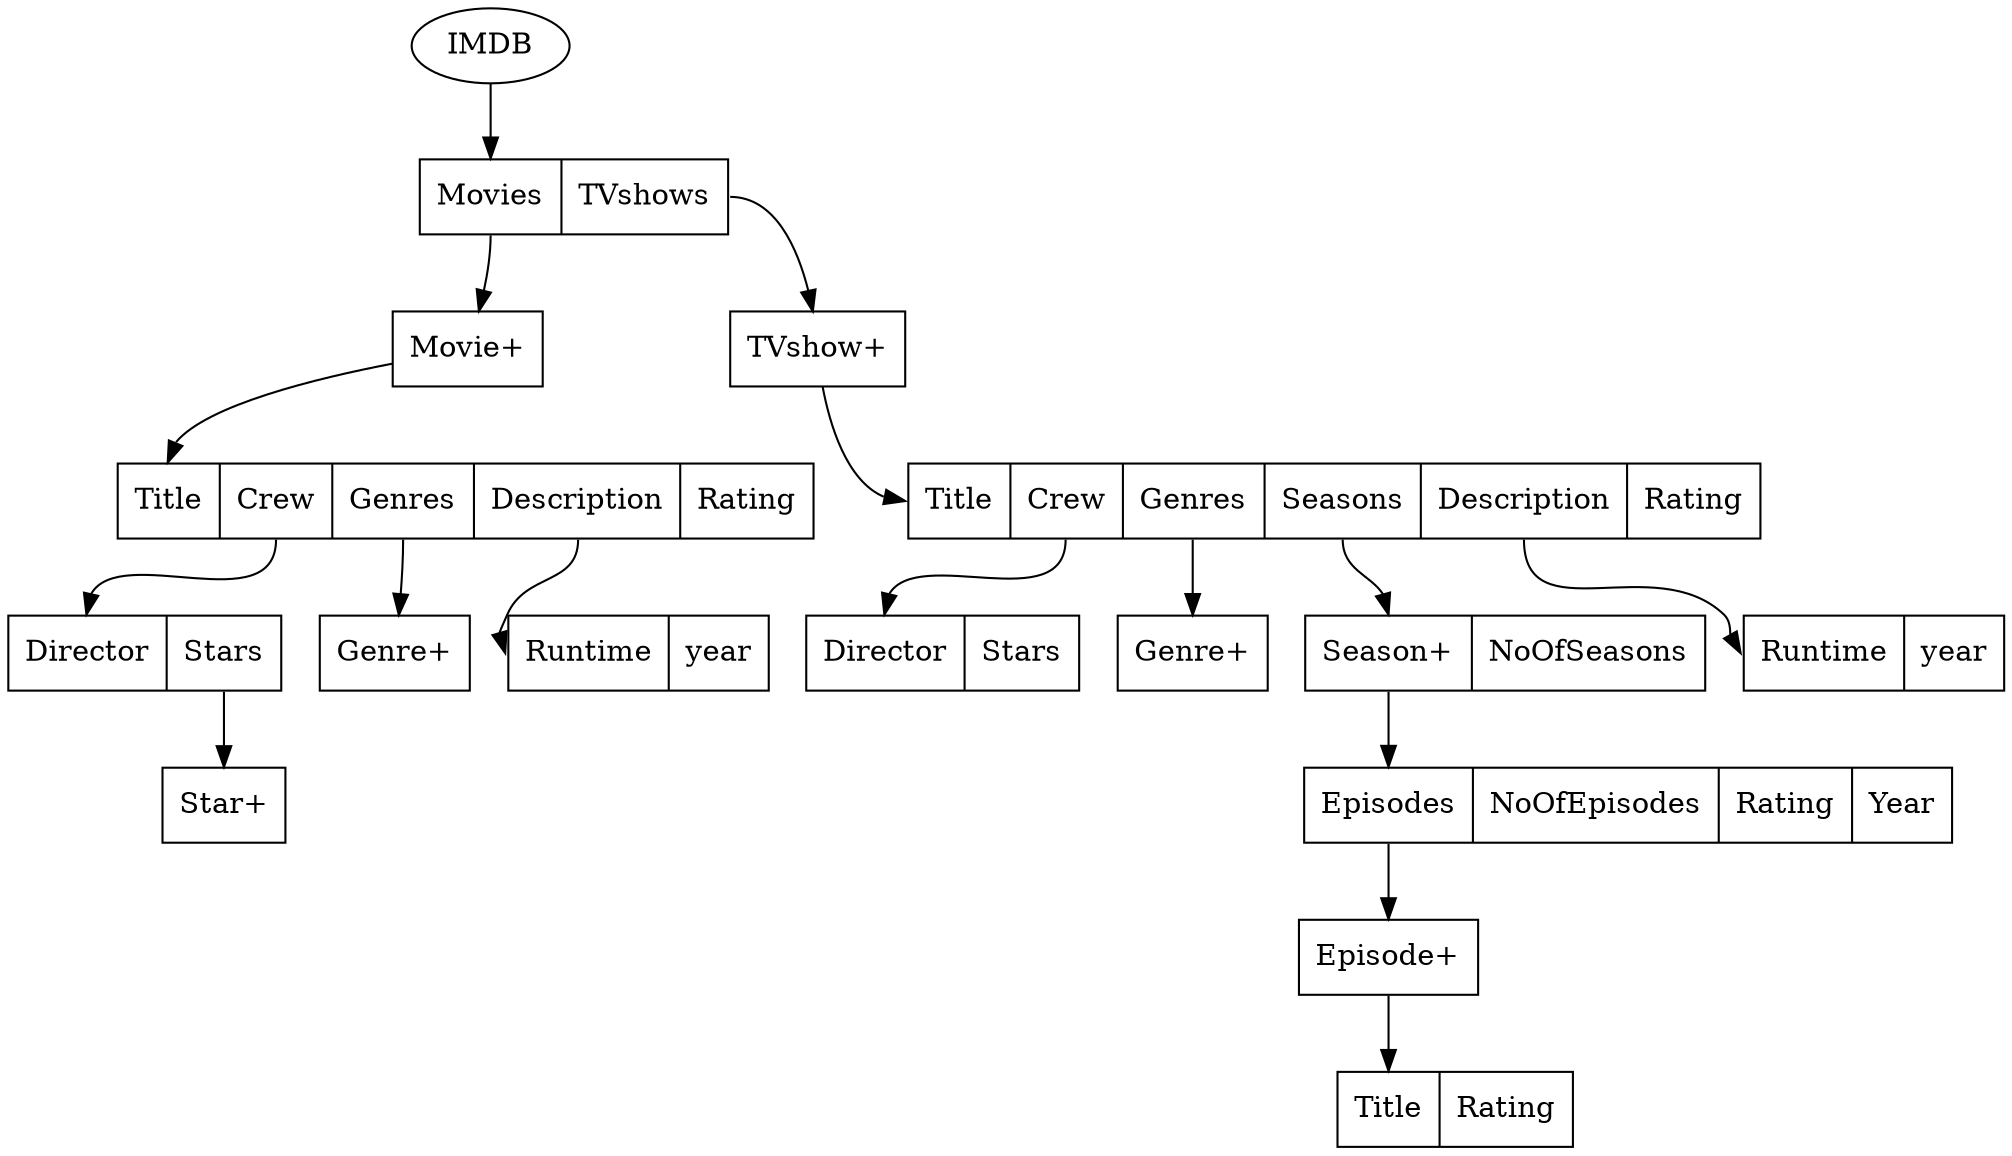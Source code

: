 digraph g{
    IMDB[label="IMDB"]
    IMDB_table[label = "<f0>Movies|<f1>TVshows" shape = "record"]
    IMDB->IMDB_table:f0

    Movies_table[label = "Movie+" shape = "record"]
    IMDB_table:f0->Movies_table

    Movie_table[label = "<f0> Title| <f1>Crew| <f2> Genres| <f3> Description| <f4> Rating" shape = "record"]
    Movies_table->Movie_table:f0

    Crew_table[label="<f0> Director| <f1> Stars" shape = "record"]
    Movie_table:f1->Crew_table:f0

    Stars_table[label="Star+" shape = "record"]
    Crew_table:f1->Stars_table

    Genres_table[label = "Genre+" shape = "record"]
    Movie_table:f2->Genres_table

    Description_table[label = "<f0> Runtime| <f1> year" shape = "record"]
    Movie_table:f3->Description_table:f0

    TVshows_table[label = "TVshow+" shape = "record"]
    IMDB_table:f1->TVshows_table

    TVshow_table[label = "<f0> Title| <f1> Crew| <f2> Genres| <f3> Seasons| <f4> Description| <f5> Rating" shape = "record"]
    TVshows_table->TVshow_table:f0

    Crew_table2[label = "<f0> Director| <f1> Stars" shape = "record"]
    TVshow_table:f1->Crew_table2:f0

    Genres_table2[label = "Genre+" shape = "record"]
    TVshow_table:f2->Genres_table2

    Seasons_table[label = "<f0> Season+| <f1> NoOfSeasons" shape = "record"]    
    TVshow_table:f3->Seasons_table:f0

    Season_table[label = "<f0> Episodes| <f1> NoOfEpisodes| <f2> Rating| <f3> Year" shape = "record"]
    Seasons_table:f0->Season_table:f0

    Episodes_table[label = "Episode+" shape = "record"]
    Season_table:f0->Episodes_table
    
    Episode_table[label = "<f0> Title| <f1> Rating" shape = "record"]
    Episodes_table->Episode_table:f0

    Description_table2[label = "<f0> Runtime| <f1> year" shape = "record"]
    TVshow_table:f4->Description_table2:f0
}